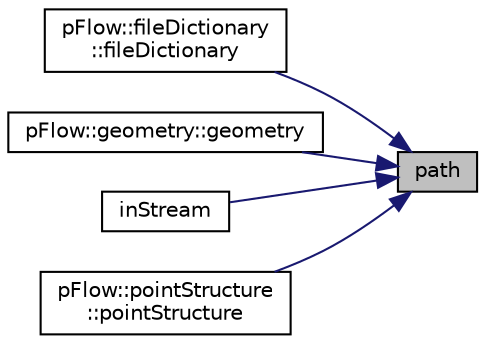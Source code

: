 digraph "path"
{
 // LATEX_PDF_SIZE
  edge [fontname="Helvetica",fontsize="10",labelfontname="Helvetica",labelfontsize="10"];
  node [fontname="Helvetica",fontsize="10",shape=record];
  rankdir="RL";
  Node1 [label="path",height=0.2,width=0.4,color="black", fillcolor="grey75", style="filled", fontcolor="black",tooltip=" "];
  Node1 -> Node2 [dir="back",color="midnightblue",fontsize="10",style="solid",fontname="Helvetica"];
  Node2 [label="pFlow::fileDictionary\l::fileDictionary",height=0.2,width=0.4,color="black", fillcolor="white", style="filled",URL="$classpFlow_1_1fileDictionary.html#a33247c4c7ce313273cd93c7a134c824c",tooltip=" "];
  Node1 -> Node3 [dir="back",color="midnightblue",fontsize="10",style="solid",fontname="Helvetica"];
  Node3 [label="pFlow::geometry::geometry",height=0.2,width=0.4,color="black", fillcolor="white", style="filled",URL="$classpFlow_1_1geometry.html#ac25e8dbd64a3856d6689171eff4efa66",tooltip="Construct from controlSystem and property, for reading from file."];
  Node1 -> Node4 [dir="back",color="midnightblue",fontsize="10",style="solid",fontname="Helvetica"];
  Node4 [label="inStream",height=0.2,width=0.4,color="black", fillcolor="white", style="filled",URL="$classpFlow_1_1IOfileHeader.html#a770eebd1866493c91efe18ab806d9568",tooltip=" "];
  Node1 -> Node5 [dir="back",color="midnightblue",fontsize="10",style="solid",fontname="Helvetica"];
  Node5 [label="pFlow::pointStructure\l::pointStructure",height=0.2,width=0.4,color="black", fillcolor="white", style="filled",URL="$classpFlow_1_1pointStructure.html#adf6e06bca1642277ad459ee38ddd5d47",tooltip="an empty pointStructure, good for reading from file"];
}
